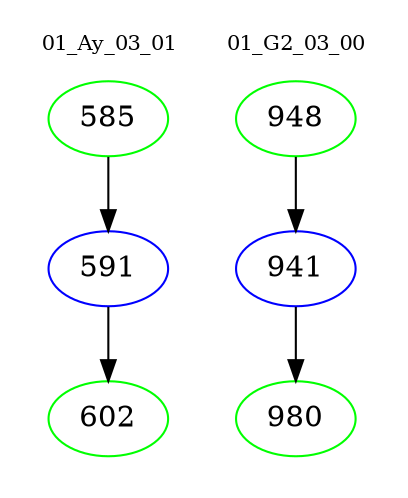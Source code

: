 digraph{
subgraph cluster_0 {
color = white
label = "01_Ay_03_01";
fontsize=10;
T0_585 [label="585", color="green"]
T0_585 -> T0_591 [color="black"]
T0_591 [label="591", color="blue"]
T0_591 -> T0_602 [color="black"]
T0_602 [label="602", color="green"]
}
subgraph cluster_1 {
color = white
label = "01_G2_03_00";
fontsize=10;
T1_948 [label="948", color="green"]
T1_948 -> T1_941 [color="black"]
T1_941 [label="941", color="blue"]
T1_941 -> T1_980 [color="black"]
T1_980 [label="980", color="green"]
}
}
